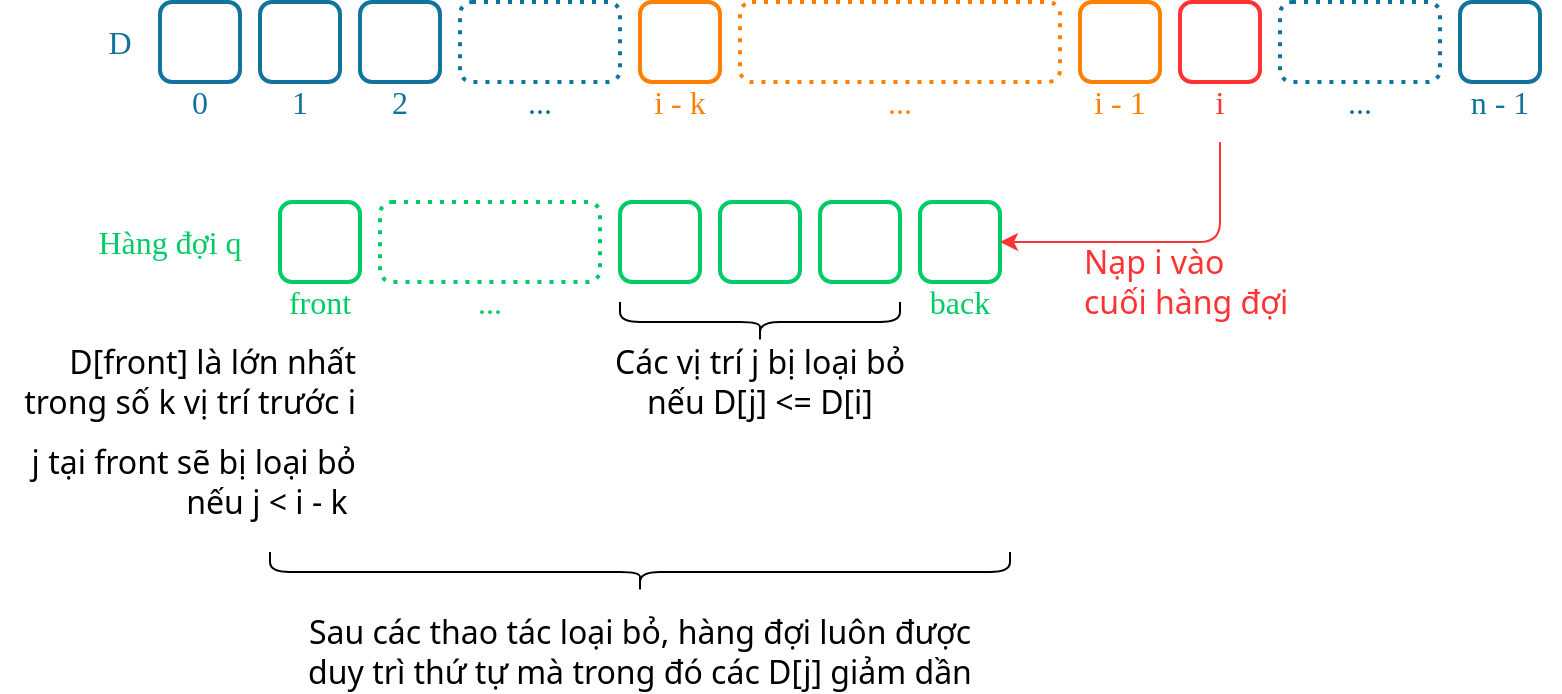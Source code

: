 <mxfile version="24.7.17">
  <diagram name="Page-1" id="27itjFHM9rGNrCz6KxUr">
    <mxGraphModel dx="1037" dy="751" grid="1" gridSize="10" guides="1" tooltips="1" connect="1" arrows="1" fold="1" page="1" pageScale="1" pageWidth="980" pageHeight="690" math="0" shadow="0">
      <root>
        <mxCell id="0" />
        <mxCell id="1" parent="0" />
        <mxCell id="sO0LX3ymnvVjopE2IR2N-1" value="" style="rounded=1;whiteSpace=wrap;html=1;fillColor=none;strokeColor=#10739E;strokeWidth=2;" parent="1" vertex="1">
          <mxGeometry x="160" y="240" width="40" height="40" as="geometry" />
        </mxCell>
        <mxCell id="sO0LX3ymnvVjopE2IR2N-2" value="0" style="text;html=1;align=center;verticalAlign=middle;whiteSpace=wrap;rounded=0;fontFamily=consolas;fontSize=16;fontColor=#10739E;" parent="1" vertex="1">
          <mxGeometry x="160" y="270" width="40" height="40" as="geometry" />
        </mxCell>
        <mxCell id="sO0LX3ymnvVjopE2IR2N-3" value="" style="rounded=1;whiteSpace=wrap;html=1;fillColor=none;strokeColor=#10739E;strokeWidth=2;" parent="1" vertex="1">
          <mxGeometry x="210" y="240" width="40" height="40" as="geometry" />
        </mxCell>
        <mxCell id="sO0LX3ymnvVjopE2IR2N-4" value="1" style="text;html=1;align=center;verticalAlign=middle;whiteSpace=wrap;rounded=0;fontFamily=consolas;fontSize=16;fontColor=#10739E;" parent="1" vertex="1">
          <mxGeometry x="210" y="270" width="40" height="40" as="geometry" />
        </mxCell>
        <mxCell id="sO0LX3ymnvVjopE2IR2N-5" value="" style="rounded=1;whiteSpace=wrap;html=1;fillColor=none;strokeColor=#10739E;strokeWidth=2;" parent="1" vertex="1">
          <mxGeometry x="260" y="240" width="40" height="40" as="geometry" />
        </mxCell>
        <mxCell id="sO0LX3ymnvVjopE2IR2N-6" value="2" style="text;html=1;align=center;verticalAlign=middle;whiteSpace=wrap;rounded=0;fontFamily=consolas;fontSize=16;fontColor=#10739E;" parent="1" vertex="1">
          <mxGeometry x="260" y="270" width="40" height="40" as="geometry" />
        </mxCell>
        <mxCell id="sO0LX3ymnvVjopE2IR2N-8" value="" style="rounded=1;whiteSpace=wrap;html=1;fillColor=none;strokeColor=#00CC66;strokeWidth=2;" parent="1" vertex="1">
          <mxGeometry x="220" y="340" width="40" height="40" as="geometry" />
        </mxCell>
        <mxCell id="sO0LX3ymnvVjopE2IR2N-11" value="" style="rounded=1;whiteSpace=wrap;html=1;fontFamily=consolas;fontSize=16;fillColor=none;strokeColor=#00CC66;strokeWidth=2;dashed=1;dashPattern=1 2;" parent="1" vertex="1">
          <mxGeometry x="270" y="340" width="110" height="40" as="geometry" />
        </mxCell>
        <mxCell id="sO0LX3ymnvVjopE2IR2N-14" value="" style="rounded=1;whiteSpace=wrap;html=1;fillColor=none;strokeColor=#00CC66;strokeWidth=2;" parent="1" vertex="1">
          <mxGeometry x="490" y="340" width="40" height="40" as="geometry" />
        </mxCell>
        <mxCell id="sO0LX3ymnvVjopE2IR2N-15" value="" style="rounded=1;whiteSpace=wrap;html=1;fillColor=none;strokeColor=#00CC66;strokeWidth=2;" parent="1" vertex="1">
          <mxGeometry x="540" y="340" width="40" height="40" as="geometry" />
        </mxCell>
        <mxCell id="sO0LX3ymnvVjopE2IR2N-16" value="front" style="text;html=1;align=center;verticalAlign=middle;whiteSpace=wrap;rounded=0;fontFamily=consolas;fontSize=16;fontColor=#00CC66;" parent="1" vertex="1">
          <mxGeometry x="210" y="370" width="60" height="40" as="geometry" />
        </mxCell>
        <mxCell id="sO0LX3ymnvVjopE2IR2N-17" value="back" style="text;html=1;align=center;verticalAlign=middle;whiteSpace=wrap;rounded=0;fontFamily=consolas;fontSize=16;fontColor=#00CC66;" parent="1" vertex="1">
          <mxGeometry x="530" y="370" width="60" height="40" as="geometry" />
        </mxCell>
        <mxCell id="sO0LX3ymnvVjopE2IR2N-18" value="" style="rounded=1;whiteSpace=wrap;html=1;fontFamily=consolas;fontSize=16;fillColor=none;strokeColor=#FF8000;fontColor=#FF8000;strokeWidth=2;dashed=1;dashPattern=1 2;" parent="1" vertex="1">
          <mxGeometry x="450" y="240" width="160" height="40" as="geometry" />
        </mxCell>
        <mxCell id="sO0LX3ymnvVjopE2IR2N-19" value="" style="rounded=1;whiteSpace=wrap;html=1;fillColor=none;strokeColor=#FF3333;strokeWidth=2;" parent="1" vertex="1">
          <mxGeometry x="670" y="240" width="40" height="40" as="geometry" />
        </mxCell>
        <mxCell id="sO0LX3ymnvVjopE2IR2N-20" value="" style="rounded=1;whiteSpace=wrap;html=1;fillColor=none;strokeColor=#10739E;strokeWidth=2;" parent="1" vertex="1">
          <mxGeometry x="810" y="240" width="40" height="40" as="geometry" />
        </mxCell>
        <mxCell id="sO0LX3ymnvVjopE2IR2N-21" value="" style="rounded=1;whiteSpace=wrap;html=1;fontFamily=consolas;fontSize=16;fillColor=none;strokeColor=#10739E;fontColor=#10739E;strokeWidth=2;dashed=1;dashPattern=1 2;" parent="1" vertex="1">
          <mxGeometry x="720" y="240" width="80" height="40" as="geometry" />
        </mxCell>
        <mxCell id="sO0LX3ymnvVjopE2IR2N-22" value="n - 1" style="text;html=1;align=center;verticalAlign=middle;whiteSpace=wrap;rounded=0;fontFamily=consolas;fontSize=16;fontColor=#10739E;" parent="1" vertex="1">
          <mxGeometry x="800" y="270" width="60" height="40" as="geometry" />
        </mxCell>
        <mxCell id="sO0LX3ymnvVjopE2IR2N-23" value="i" style="text;html=1;align=center;verticalAlign=middle;whiteSpace=wrap;rounded=0;fontFamily=consolas;fontSize=16;fontColor=#FF3333;" parent="1" vertex="1">
          <mxGeometry x="670" y="270" width="40" height="40" as="geometry" />
        </mxCell>
        <mxCell id="sO0LX3ymnvVjopE2IR2N-24" value="" style="rounded=1;whiteSpace=wrap;html=1;fillColor=none;strokeColor=#FF8000;strokeWidth=2;" parent="1" vertex="1">
          <mxGeometry x="620" y="240" width="40" height="40" as="geometry" />
        </mxCell>
        <mxCell id="sO0LX3ymnvVjopE2IR2N-25" value="i - 1" style="text;html=1;align=center;verticalAlign=middle;whiteSpace=wrap;rounded=0;fontFamily=consolas;fontSize=16;fontColor=#FF8000;" parent="1" vertex="1">
          <mxGeometry x="610" y="270" width="60" height="40" as="geometry" />
        </mxCell>
        <mxCell id="sO0LX3ymnvVjopE2IR2N-26" value="" style="rounded=1;whiteSpace=wrap;html=1;fillColor=none;strokeColor=#FF8000;strokeWidth=2;" parent="1" vertex="1">
          <mxGeometry x="400" y="240" width="40" height="40" as="geometry" />
        </mxCell>
        <mxCell id="sO0LX3ymnvVjopE2IR2N-27" value="i - k" style="text;html=1;align=center;verticalAlign=middle;whiteSpace=wrap;rounded=0;fontFamily=consolas;fontSize=16;fontColor=#FF8000;" parent="1" vertex="1">
          <mxGeometry x="390" y="270" width="60" height="40" as="geometry" />
        </mxCell>
        <mxCell id="sO0LX3ymnvVjopE2IR2N-28" value="" style="rounded=1;whiteSpace=wrap;html=1;fontFamily=consolas;fontSize=16;fillColor=none;strokeColor=#10739E;fontColor=#10739E;strokeWidth=2;dashed=1;dashPattern=1 2;" parent="1" vertex="1">
          <mxGeometry x="310" y="240" width="80" height="40" as="geometry" />
        </mxCell>
        <mxCell id="sO0LX3ymnvVjopE2IR2N-30" value="" style="rounded=1;whiteSpace=wrap;html=1;fillColor=none;strokeColor=#00CC66;strokeWidth=2;" parent="1" vertex="1">
          <mxGeometry x="440" y="340" width="40" height="40" as="geometry" />
        </mxCell>
        <mxCell id="sO0LX3ymnvVjopE2IR2N-32" value="D[front] là lớn nhất trong số k vị trí trước i" style="text;html=1;align=right;verticalAlign=middle;whiteSpace=wrap;rounded=0;fontFamily=Noto Sans;fontSize=16;fontColor=#000000;fontSource=https%3A%2F%2Ffonts.googleapis.com%2Fcss%3Ffamily%3DNoto%2BSans;" parent="1" vertex="1">
          <mxGeometry x="80" y="410" width="180" height="40" as="geometry" />
        </mxCell>
        <mxCell id="sO0LX3ymnvVjopE2IR2N-33" value="" style="shape=curlyBracket;whiteSpace=wrap;html=1;rounded=1;flipH=1;labelPosition=right;verticalLabelPosition=middle;align=left;verticalAlign=middle;rotation=90;" parent="1" vertex="1">
          <mxGeometry x="450" y="330" width="20" height="140" as="geometry" />
        </mxCell>
        <mxCell id="sO0LX3ymnvVjopE2IR2N-34" value="Các vị trí j bị loại bỏ&lt;br&gt;nếu D[j] &amp;lt;= D[i]" style="text;html=1;align=center;verticalAlign=middle;whiteSpace=wrap;rounded=0;fontFamily=Noto Sans;fontSize=16;fontColor=#000000;fontSource=https%3A%2F%2Ffonts.googleapis.com%2Fcss%3Ffamily%3DNoto%2BSans;" parent="1" vertex="1">
          <mxGeometry x="300" y="410" width="320" height="40" as="geometry" />
        </mxCell>
        <mxCell id="sO0LX3ymnvVjopE2IR2N-38" value="..." style="text;html=1;align=center;verticalAlign=middle;whiteSpace=wrap;rounded=0;fontFamily=consolas;fontSize=16;fontColor=#10739E;" parent="1" vertex="1">
          <mxGeometry x="310" y="270" width="80" height="40" as="geometry" />
        </mxCell>
        <mxCell id="sO0LX3ymnvVjopE2IR2N-39" value="..." style="text;html=1;align=center;verticalAlign=middle;whiteSpace=wrap;rounded=0;fontFamily=consolas;fontSize=16;fontColor=#10739E;" parent="1" vertex="1">
          <mxGeometry x="720" y="270" width="80" height="40" as="geometry" />
        </mxCell>
        <mxCell id="sO0LX3ymnvVjopE2IR2N-40" value="..." style="text;html=1;align=center;verticalAlign=middle;whiteSpace=wrap;rounded=0;fontFamily=consolas;fontSize=16;fontColor=#FF8000;" parent="1" vertex="1">
          <mxGeometry x="450" y="270" width="160" height="40" as="geometry" />
        </mxCell>
        <mxCell id="sO0LX3ymnvVjopE2IR2N-42" value="..." style="text;html=1;align=center;verticalAlign=middle;whiteSpace=wrap;rounded=0;fontFamily=consolas;fontSize=16;fontColor=#00CC66;" parent="1" vertex="1">
          <mxGeometry x="270" y="370" width="110" height="40" as="geometry" />
        </mxCell>
        <mxCell id="sO0LX3ymnvVjopE2IR2N-43" value="D" style="text;html=1;align=center;verticalAlign=middle;whiteSpace=wrap;rounded=0;fontFamily=consolas;fontSize=16;fontColor=#10739E;" parent="1" vertex="1">
          <mxGeometry x="120" y="240" width="40" height="40" as="geometry" />
        </mxCell>
        <mxCell id="sO0LX3ymnvVjopE2IR2N-45" value="Hàng đợi q" style="text;html=1;align=center;verticalAlign=middle;whiteSpace=wrap;rounded=0;fontFamily=consolas;fontSize=16;fontColor=#00CC66;" parent="1" vertex="1">
          <mxGeometry x="120" y="340" width="90" height="40" as="geometry" />
        </mxCell>
        <mxCell id="WO4glPO4Lhxu9D3865h6-1" value="" style="rounded=1;whiteSpace=wrap;html=1;fillColor=none;strokeColor=#00CC66;strokeWidth=2;" vertex="1" parent="1">
          <mxGeometry x="390" y="340" width="40" height="40" as="geometry" />
        </mxCell>
        <mxCell id="WO4glPO4Lhxu9D3865h6-2" value="" style="endArrow=classic;html=1;rounded=1;entryX=1;entryY=0.5;entryDx=0;entryDy=0;curved=0;fontColor=#FF3333;strokeColor=#FF3333;" edge="1" parent="1" source="sO0LX3ymnvVjopE2IR2N-23" target="sO0LX3ymnvVjopE2IR2N-15">
          <mxGeometry width="50" height="50" relative="1" as="geometry">
            <mxPoint x="460" y="410" as="sourcePoint" />
            <mxPoint x="600" y="360" as="targetPoint" />
            <Array as="points">
              <mxPoint x="690" y="360" />
            </Array>
          </mxGeometry>
        </mxCell>
        <mxCell id="WO4glPO4Lhxu9D3865h6-3" value="Nạp i vào&lt;br&gt;cuối hàng đợi" style="text;html=1;align=left;verticalAlign=middle;whiteSpace=wrap;rounded=0;fontFamily=Noto Sans;fontSize=16;fontColor=#FF3333;fontSource=https%3A%2F%2Ffonts.googleapis.com%2Fcss%3Ffamily%3DNoto%2BSans;labelBackgroundColor=default;" vertex="1" parent="1">
          <mxGeometry x="620" y="360" width="110" height="40" as="geometry" />
        </mxCell>
        <mxCell id="WO4glPO4Lhxu9D3865h6-5" value="Sau các thao tác loại bỏ, hàng đợi luôn được duy trì thứ tự mà trong đó các D[j] giảm dần" style="text;html=1;align=center;verticalAlign=middle;whiteSpace=wrap;rounded=0;fontFamily=Noto Sans;fontSize=16;fontColor=#000000;fontSource=https%3A%2F%2Ffonts.googleapis.com%2Fcss%3Ffamily%3DNoto%2BSans;" vertex="1" parent="1">
          <mxGeometry x="230" y="545" width="340" height="40" as="geometry" />
        </mxCell>
        <mxCell id="WO4glPO4Lhxu9D3865h6-6" value="" style="shape=curlyBracket;whiteSpace=wrap;html=1;rounded=1;flipH=1;labelPosition=right;verticalLabelPosition=middle;align=left;verticalAlign=middle;rotation=90;" vertex="1" parent="1">
          <mxGeometry x="390" y="340" width="20" height="370" as="geometry" />
        </mxCell>
        <mxCell id="WO4glPO4Lhxu9D3865h6-7" value="j tại front sẽ bị loại bỏ nếu j &amp;lt; i - k&amp;nbsp;" style="text;html=1;align=right;verticalAlign=middle;whiteSpace=wrap;rounded=0;fontFamily=Noto Sans;fontSize=16;fontColor=#000000;fontSource=https%3A%2F%2Ffonts.googleapis.com%2Fcss%3Ffamily%3DNoto%2BSans;" vertex="1" parent="1">
          <mxGeometry x="80" y="460" width="180" height="40" as="geometry" />
        </mxCell>
      </root>
    </mxGraphModel>
  </diagram>
</mxfile>
